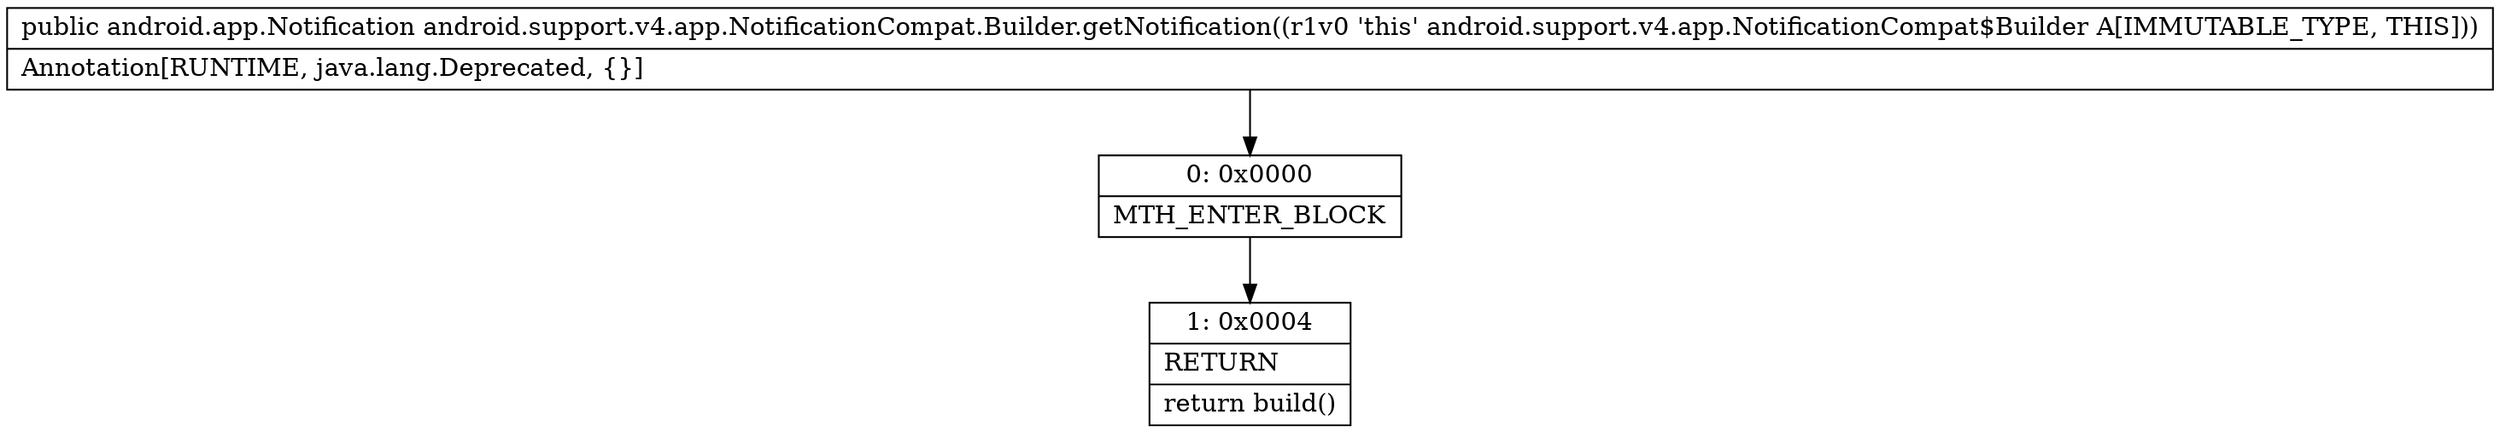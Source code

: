 digraph "CFG forandroid.support.v4.app.NotificationCompat.Builder.getNotification()Landroid\/app\/Notification;" {
Node_0 [shape=record,label="{0\:\ 0x0000|MTH_ENTER_BLOCK\l}"];
Node_1 [shape=record,label="{1\:\ 0x0004|RETURN\l|return build()\l}"];
MethodNode[shape=record,label="{public android.app.Notification android.support.v4.app.NotificationCompat.Builder.getNotification((r1v0 'this' android.support.v4.app.NotificationCompat$Builder A[IMMUTABLE_TYPE, THIS]))  | Annotation[RUNTIME, java.lang.Deprecated, \{\}]\l}"];
MethodNode -> Node_0;
Node_0 -> Node_1;
}

